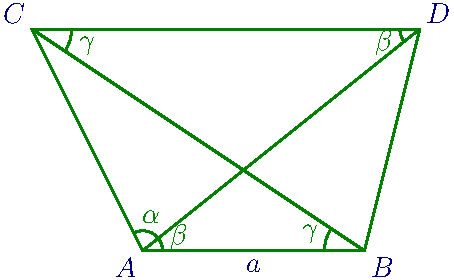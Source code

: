 settings.outformat = "png";
defaultpen(fontsize(14pt));
import geometry;

size(8cm);

pair A = (0,0);
pair B = (2,0);
pair C = (-1, 2);
pair D = (2.5, 2);
draw(A -- B -- D -- C --cycle, bp+0.5*green);
draw(A -- D, bp+0.5*green);
draw(B -- C, bp+0.5*green);
label("$a$", midpoint(segment(A, B)), align=S, bp+0.5*blue);
label("$A$", A, align=SW, bp+0.5*blue);
label("$B$", B, align=SE, bp+0.5*blue);
label("$C$", C, align=NW, bp+0.5*blue);
label("$D$", D, align=NE, bp+0.5*blue);
markangle("$\alpha$", radius=10, D, A, C, bp+0.5*green);
markangle("$\beta$", radius=10, B, A, D, bp+0.5*green);
markangle("$\gamma$", radius=20, C, B, A, bp+0.5*green);
markangle("$\gamma$", radius=20, B, C, D, bp+0.5*green);
markangle("$\beta$", radius=10, C, D, A, bp+0.5*green);
